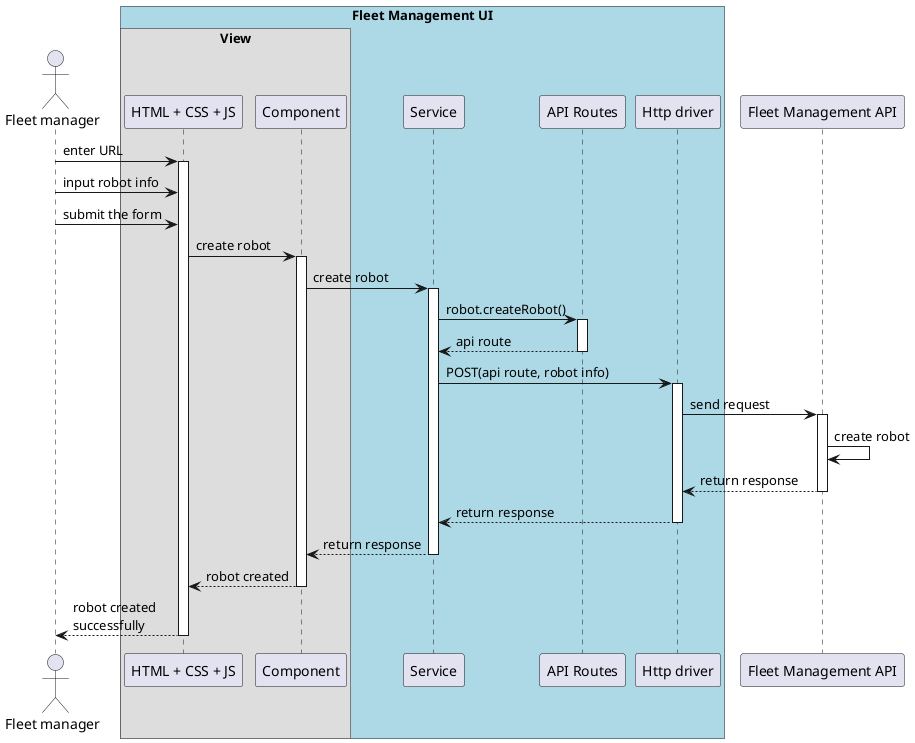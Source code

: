 @startuml SD Lv3


!pragma teoz true

actor "Fleet manager" as fleet
box "Fleet Management UI" #LightBlue

    box "View"
        participant "HTML + CSS + JS" as html
        participant "Component" as component
    end box
    participant "Service" as service
    participant "API Routes" as API_ROUTES
    participant "Http driver" as http

end box
participant "Fleet Management API" as fleetAPI

fleet -> html : enter URL
activate html
fleet -> html : input robot info
fleet -> html : submit the form

    html -> component : create robot
    activate component

        component -> service : create robot
        activate service

            service -> API_ROUTES : robot.createRobot()
            activate API_ROUTES

            API_ROUTES --> service : api route
            deactivate API_ROUTES

            service -> http : POST(api route, robot info)
            activate http

                http -> fleetAPI : send request
                activate fleetAPI

                    fleetAPI -> fleetAPI : create robot
                    
                fleetAPI --> http : return response
                deactivate fleetAPI

            http --> service : return response
            deactivate http

        service --> component : return response
        deactivate service

    component --> html : robot created
    deactivate component

html --> fleet : robot created\nsuccessfully
deactivate html


@enduml